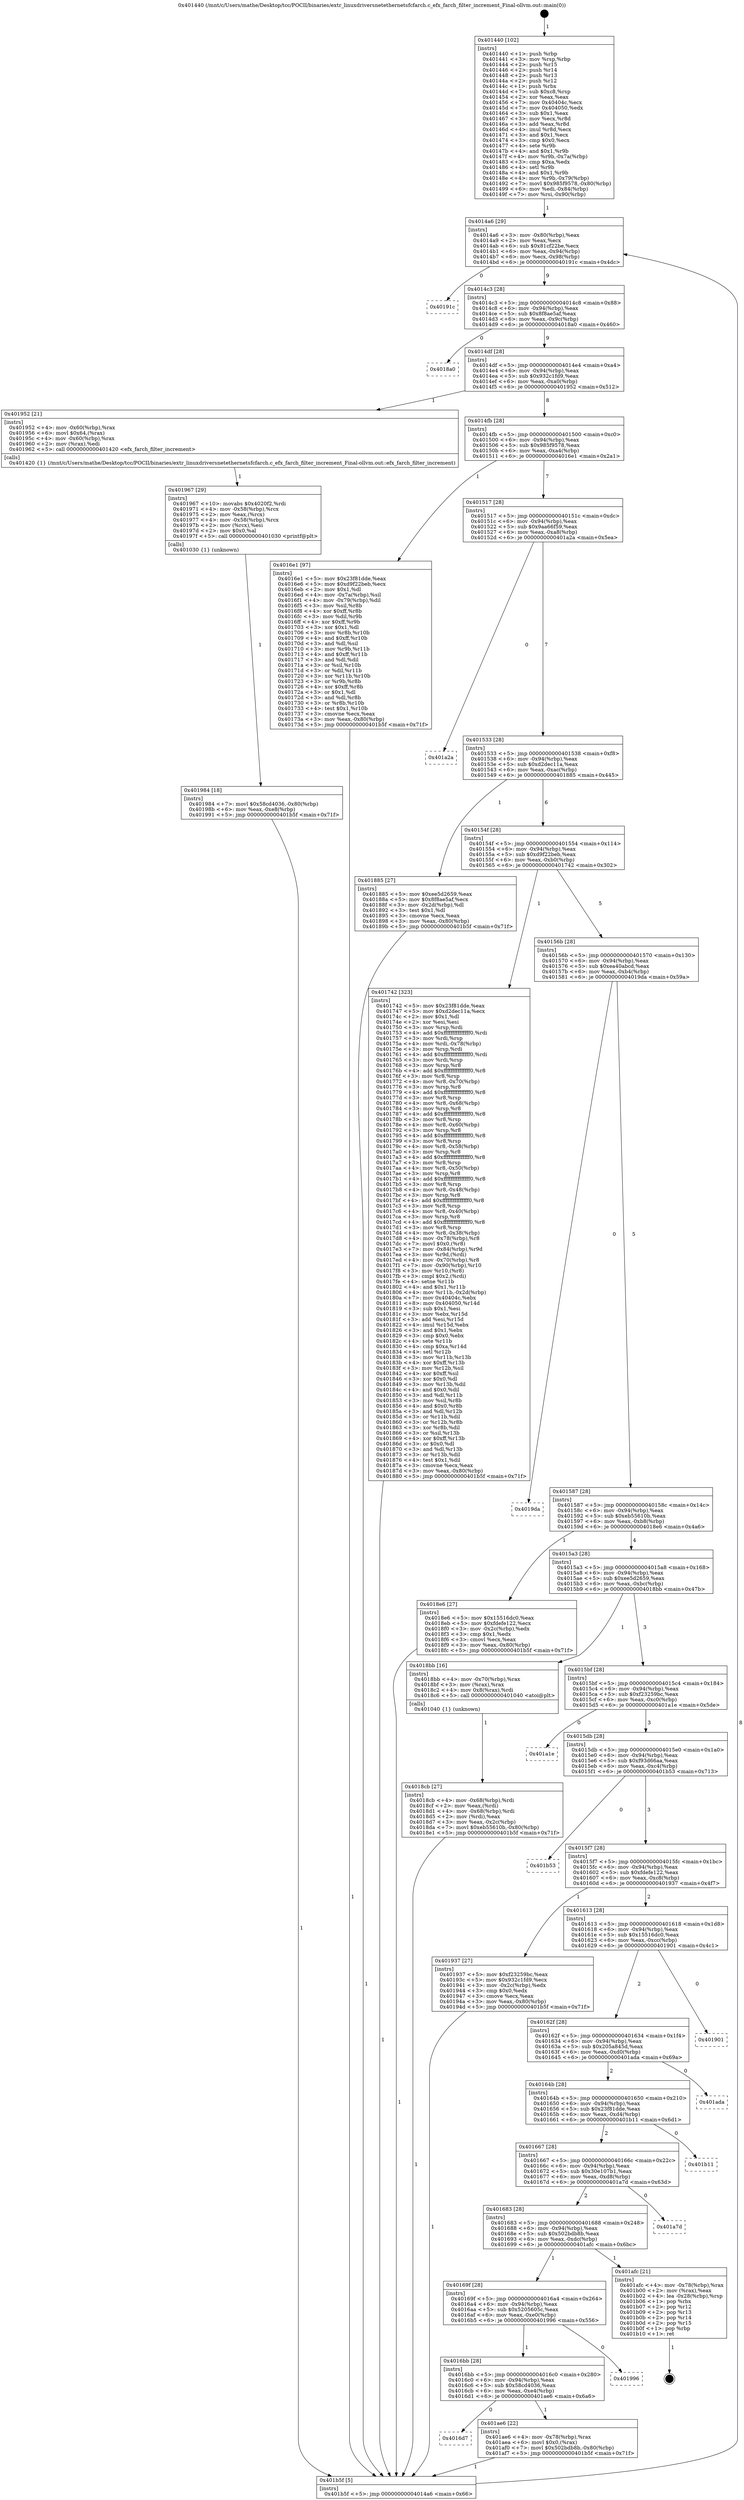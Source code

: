digraph "0x401440" {
  label = "0x401440 (/mnt/c/Users/mathe/Desktop/tcc/POCII/binaries/extr_linuxdriversnetethernetsfcfarch.c_efx_farch_filter_increment_Final-ollvm.out::main(0))"
  labelloc = "t"
  node[shape=record]

  Entry [label="",width=0.3,height=0.3,shape=circle,fillcolor=black,style=filled]
  "0x4014a6" [label="{
     0x4014a6 [29]\l
     | [instrs]\l
     &nbsp;&nbsp;0x4014a6 \<+3\>: mov -0x80(%rbp),%eax\l
     &nbsp;&nbsp;0x4014a9 \<+2\>: mov %eax,%ecx\l
     &nbsp;&nbsp;0x4014ab \<+6\>: sub $0x81cf22be,%ecx\l
     &nbsp;&nbsp;0x4014b1 \<+6\>: mov %eax,-0x94(%rbp)\l
     &nbsp;&nbsp;0x4014b7 \<+6\>: mov %ecx,-0x98(%rbp)\l
     &nbsp;&nbsp;0x4014bd \<+6\>: je 000000000040191c \<main+0x4dc\>\l
  }"]
  "0x40191c" [label="{
     0x40191c\l
  }", style=dashed]
  "0x4014c3" [label="{
     0x4014c3 [28]\l
     | [instrs]\l
     &nbsp;&nbsp;0x4014c3 \<+5\>: jmp 00000000004014c8 \<main+0x88\>\l
     &nbsp;&nbsp;0x4014c8 \<+6\>: mov -0x94(%rbp),%eax\l
     &nbsp;&nbsp;0x4014ce \<+5\>: sub $0x8f8ae5af,%eax\l
     &nbsp;&nbsp;0x4014d3 \<+6\>: mov %eax,-0x9c(%rbp)\l
     &nbsp;&nbsp;0x4014d9 \<+6\>: je 00000000004018a0 \<main+0x460\>\l
  }"]
  Exit [label="",width=0.3,height=0.3,shape=circle,fillcolor=black,style=filled,peripheries=2]
  "0x4018a0" [label="{
     0x4018a0\l
  }", style=dashed]
  "0x4014df" [label="{
     0x4014df [28]\l
     | [instrs]\l
     &nbsp;&nbsp;0x4014df \<+5\>: jmp 00000000004014e4 \<main+0xa4\>\l
     &nbsp;&nbsp;0x4014e4 \<+6\>: mov -0x94(%rbp),%eax\l
     &nbsp;&nbsp;0x4014ea \<+5\>: sub $0x932c1fd9,%eax\l
     &nbsp;&nbsp;0x4014ef \<+6\>: mov %eax,-0xa0(%rbp)\l
     &nbsp;&nbsp;0x4014f5 \<+6\>: je 0000000000401952 \<main+0x512\>\l
  }"]
  "0x4016d7" [label="{
     0x4016d7\l
  }", style=dashed]
  "0x401952" [label="{
     0x401952 [21]\l
     | [instrs]\l
     &nbsp;&nbsp;0x401952 \<+4\>: mov -0x60(%rbp),%rax\l
     &nbsp;&nbsp;0x401956 \<+6\>: movl $0x64,(%rax)\l
     &nbsp;&nbsp;0x40195c \<+4\>: mov -0x60(%rbp),%rax\l
     &nbsp;&nbsp;0x401960 \<+2\>: mov (%rax),%edi\l
     &nbsp;&nbsp;0x401962 \<+5\>: call 0000000000401420 \<efx_farch_filter_increment\>\l
     | [calls]\l
     &nbsp;&nbsp;0x401420 \{1\} (/mnt/c/Users/mathe/Desktop/tcc/POCII/binaries/extr_linuxdriversnetethernetsfcfarch.c_efx_farch_filter_increment_Final-ollvm.out::efx_farch_filter_increment)\l
  }"]
  "0x4014fb" [label="{
     0x4014fb [28]\l
     | [instrs]\l
     &nbsp;&nbsp;0x4014fb \<+5\>: jmp 0000000000401500 \<main+0xc0\>\l
     &nbsp;&nbsp;0x401500 \<+6\>: mov -0x94(%rbp),%eax\l
     &nbsp;&nbsp;0x401506 \<+5\>: sub $0x985f9578,%eax\l
     &nbsp;&nbsp;0x40150b \<+6\>: mov %eax,-0xa4(%rbp)\l
     &nbsp;&nbsp;0x401511 \<+6\>: je 00000000004016e1 \<main+0x2a1\>\l
  }"]
  "0x401ae6" [label="{
     0x401ae6 [22]\l
     | [instrs]\l
     &nbsp;&nbsp;0x401ae6 \<+4\>: mov -0x78(%rbp),%rax\l
     &nbsp;&nbsp;0x401aea \<+6\>: movl $0x0,(%rax)\l
     &nbsp;&nbsp;0x401af0 \<+7\>: movl $0x502bdb8b,-0x80(%rbp)\l
     &nbsp;&nbsp;0x401af7 \<+5\>: jmp 0000000000401b5f \<main+0x71f\>\l
  }"]
  "0x4016e1" [label="{
     0x4016e1 [97]\l
     | [instrs]\l
     &nbsp;&nbsp;0x4016e1 \<+5\>: mov $0x23f81dde,%eax\l
     &nbsp;&nbsp;0x4016e6 \<+5\>: mov $0xd9f22beb,%ecx\l
     &nbsp;&nbsp;0x4016eb \<+2\>: mov $0x1,%dl\l
     &nbsp;&nbsp;0x4016ed \<+4\>: mov -0x7a(%rbp),%sil\l
     &nbsp;&nbsp;0x4016f1 \<+4\>: mov -0x79(%rbp),%dil\l
     &nbsp;&nbsp;0x4016f5 \<+3\>: mov %sil,%r8b\l
     &nbsp;&nbsp;0x4016f8 \<+4\>: xor $0xff,%r8b\l
     &nbsp;&nbsp;0x4016fc \<+3\>: mov %dil,%r9b\l
     &nbsp;&nbsp;0x4016ff \<+4\>: xor $0xff,%r9b\l
     &nbsp;&nbsp;0x401703 \<+3\>: xor $0x1,%dl\l
     &nbsp;&nbsp;0x401706 \<+3\>: mov %r8b,%r10b\l
     &nbsp;&nbsp;0x401709 \<+4\>: and $0xff,%r10b\l
     &nbsp;&nbsp;0x40170d \<+3\>: and %dl,%sil\l
     &nbsp;&nbsp;0x401710 \<+3\>: mov %r9b,%r11b\l
     &nbsp;&nbsp;0x401713 \<+4\>: and $0xff,%r11b\l
     &nbsp;&nbsp;0x401717 \<+3\>: and %dl,%dil\l
     &nbsp;&nbsp;0x40171a \<+3\>: or %sil,%r10b\l
     &nbsp;&nbsp;0x40171d \<+3\>: or %dil,%r11b\l
     &nbsp;&nbsp;0x401720 \<+3\>: xor %r11b,%r10b\l
     &nbsp;&nbsp;0x401723 \<+3\>: or %r9b,%r8b\l
     &nbsp;&nbsp;0x401726 \<+4\>: xor $0xff,%r8b\l
     &nbsp;&nbsp;0x40172a \<+3\>: or $0x1,%dl\l
     &nbsp;&nbsp;0x40172d \<+3\>: and %dl,%r8b\l
     &nbsp;&nbsp;0x401730 \<+3\>: or %r8b,%r10b\l
     &nbsp;&nbsp;0x401733 \<+4\>: test $0x1,%r10b\l
     &nbsp;&nbsp;0x401737 \<+3\>: cmovne %ecx,%eax\l
     &nbsp;&nbsp;0x40173a \<+3\>: mov %eax,-0x80(%rbp)\l
     &nbsp;&nbsp;0x40173d \<+5\>: jmp 0000000000401b5f \<main+0x71f\>\l
  }"]
  "0x401517" [label="{
     0x401517 [28]\l
     | [instrs]\l
     &nbsp;&nbsp;0x401517 \<+5\>: jmp 000000000040151c \<main+0xdc\>\l
     &nbsp;&nbsp;0x40151c \<+6\>: mov -0x94(%rbp),%eax\l
     &nbsp;&nbsp;0x401522 \<+5\>: sub $0x9aa66f59,%eax\l
     &nbsp;&nbsp;0x401527 \<+6\>: mov %eax,-0xa8(%rbp)\l
     &nbsp;&nbsp;0x40152d \<+6\>: je 0000000000401a2a \<main+0x5ea\>\l
  }"]
  "0x401b5f" [label="{
     0x401b5f [5]\l
     | [instrs]\l
     &nbsp;&nbsp;0x401b5f \<+5\>: jmp 00000000004014a6 \<main+0x66\>\l
  }"]
  "0x401440" [label="{
     0x401440 [102]\l
     | [instrs]\l
     &nbsp;&nbsp;0x401440 \<+1\>: push %rbp\l
     &nbsp;&nbsp;0x401441 \<+3\>: mov %rsp,%rbp\l
     &nbsp;&nbsp;0x401444 \<+2\>: push %r15\l
     &nbsp;&nbsp;0x401446 \<+2\>: push %r14\l
     &nbsp;&nbsp;0x401448 \<+2\>: push %r13\l
     &nbsp;&nbsp;0x40144a \<+2\>: push %r12\l
     &nbsp;&nbsp;0x40144c \<+1\>: push %rbx\l
     &nbsp;&nbsp;0x40144d \<+7\>: sub $0xc8,%rsp\l
     &nbsp;&nbsp;0x401454 \<+2\>: xor %eax,%eax\l
     &nbsp;&nbsp;0x401456 \<+7\>: mov 0x40404c,%ecx\l
     &nbsp;&nbsp;0x40145d \<+7\>: mov 0x404050,%edx\l
     &nbsp;&nbsp;0x401464 \<+3\>: sub $0x1,%eax\l
     &nbsp;&nbsp;0x401467 \<+3\>: mov %ecx,%r8d\l
     &nbsp;&nbsp;0x40146a \<+3\>: add %eax,%r8d\l
     &nbsp;&nbsp;0x40146d \<+4\>: imul %r8d,%ecx\l
     &nbsp;&nbsp;0x401471 \<+3\>: and $0x1,%ecx\l
     &nbsp;&nbsp;0x401474 \<+3\>: cmp $0x0,%ecx\l
     &nbsp;&nbsp;0x401477 \<+4\>: sete %r9b\l
     &nbsp;&nbsp;0x40147b \<+4\>: and $0x1,%r9b\l
     &nbsp;&nbsp;0x40147f \<+4\>: mov %r9b,-0x7a(%rbp)\l
     &nbsp;&nbsp;0x401483 \<+3\>: cmp $0xa,%edx\l
     &nbsp;&nbsp;0x401486 \<+4\>: setl %r9b\l
     &nbsp;&nbsp;0x40148a \<+4\>: and $0x1,%r9b\l
     &nbsp;&nbsp;0x40148e \<+4\>: mov %r9b,-0x79(%rbp)\l
     &nbsp;&nbsp;0x401492 \<+7\>: movl $0x985f9578,-0x80(%rbp)\l
     &nbsp;&nbsp;0x401499 \<+6\>: mov %edi,-0x84(%rbp)\l
     &nbsp;&nbsp;0x40149f \<+7\>: mov %rsi,-0x90(%rbp)\l
  }"]
  "0x4016bb" [label="{
     0x4016bb [28]\l
     | [instrs]\l
     &nbsp;&nbsp;0x4016bb \<+5\>: jmp 00000000004016c0 \<main+0x280\>\l
     &nbsp;&nbsp;0x4016c0 \<+6\>: mov -0x94(%rbp),%eax\l
     &nbsp;&nbsp;0x4016c6 \<+5\>: sub $0x58cd4036,%eax\l
     &nbsp;&nbsp;0x4016cb \<+6\>: mov %eax,-0xe4(%rbp)\l
     &nbsp;&nbsp;0x4016d1 \<+6\>: je 0000000000401ae6 \<main+0x6a6\>\l
  }"]
  "0x401a2a" [label="{
     0x401a2a\l
  }", style=dashed]
  "0x401533" [label="{
     0x401533 [28]\l
     | [instrs]\l
     &nbsp;&nbsp;0x401533 \<+5\>: jmp 0000000000401538 \<main+0xf8\>\l
     &nbsp;&nbsp;0x401538 \<+6\>: mov -0x94(%rbp),%eax\l
     &nbsp;&nbsp;0x40153e \<+5\>: sub $0xd2dec11a,%eax\l
     &nbsp;&nbsp;0x401543 \<+6\>: mov %eax,-0xac(%rbp)\l
     &nbsp;&nbsp;0x401549 \<+6\>: je 0000000000401885 \<main+0x445\>\l
  }"]
  "0x401996" [label="{
     0x401996\l
  }", style=dashed]
  "0x401885" [label="{
     0x401885 [27]\l
     | [instrs]\l
     &nbsp;&nbsp;0x401885 \<+5\>: mov $0xee5d2659,%eax\l
     &nbsp;&nbsp;0x40188a \<+5\>: mov $0x8f8ae5af,%ecx\l
     &nbsp;&nbsp;0x40188f \<+3\>: mov -0x2d(%rbp),%dl\l
     &nbsp;&nbsp;0x401892 \<+3\>: test $0x1,%dl\l
     &nbsp;&nbsp;0x401895 \<+3\>: cmovne %ecx,%eax\l
     &nbsp;&nbsp;0x401898 \<+3\>: mov %eax,-0x80(%rbp)\l
     &nbsp;&nbsp;0x40189b \<+5\>: jmp 0000000000401b5f \<main+0x71f\>\l
  }"]
  "0x40154f" [label="{
     0x40154f [28]\l
     | [instrs]\l
     &nbsp;&nbsp;0x40154f \<+5\>: jmp 0000000000401554 \<main+0x114\>\l
     &nbsp;&nbsp;0x401554 \<+6\>: mov -0x94(%rbp),%eax\l
     &nbsp;&nbsp;0x40155a \<+5\>: sub $0xd9f22beb,%eax\l
     &nbsp;&nbsp;0x40155f \<+6\>: mov %eax,-0xb0(%rbp)\l
     &nbsp;&nbsp;0x401565 \<+6\>: je 0000000000401742 \<main+0x302\>\l
  }"]
  "0x40169f" [label="{
     0x40169f [28]\l
     | [instrs]\l
     &nbsp;&nbsp;0x40169f \<+5\>: jmp 00000000004016a4 \<main+0x264\>\l
     &nbsp;&nbsp;0x4016a4 \<+6\>: mov -0x94(%rbp),%eax\l
     &nbsp;&nbsp;0x4016aa \<+5\>: sub $0x5205605c,%eax\l
     &nbsp;&nbsp;0x4016af \<+6\>: mov %eax,-0xe0(%rbp)\l
     &nbsp;&nbsp;0x4016b5 \<+6\>: je 0000000000401996 \<main+0x556\>\l
  }"]
  "0x401742" [label="{
     0x401742 [323]\l
     | [instrs]\l
     &nbsp;&nbsp;0x401742 \<+5\>: mov $0x23f81dde,%eax\l
     &nbsp;&nbsp;0x401747 \<+5\>: mov $0xd2dec11a,%ecx\l
     &nbsp;&nbsp;0x40174c \<+2\>: mov $0x1,%dl\l
     &nbsp;&nbsp;0x40174e \<+2\>: xor %esi,%esi\l
     &nbsp;&nbsp;0x401750 \<+3\>: mov %rsp,%rdi\l
     &nbsp;&nbsp;0x401753 \<+4\>: add $0xfffffffffffffff0,%rdi\l
     &nbsp;&nbsp;0x401757 \<+3\>: mov %rdi,%rsp\l
     &nbsp;&nbsp;0x40175a \<+4\>: mov %rdi,-0x78(%rbp)\l
     &nbsp;&nbsp;0x40175e \<+3\>: mov %rsp,%rdi\l
     &nbsp;&nbsp;0x401761 \<+4\>: add $0xfffffffffffffff0,%rdi\l
     &nbsp;&nbsp;0x401765 \<+3\>: mov %rdi,%rsp\l
     &nbsp;&nbsp;0x401768 \<+3\>: mov %rsp,%r8\l
     &nbsp;&nbsp;0x40176b \<+4\>: add $0xfffffffffffffff0,%r8\l
     &nbsp;&nbsp;0x40176f \<+3\>: mov %r8,%rsp\l
     &nbsp;&nbsp;0x401772 \<+4\>: mov %r8,-0x70(%rbp)\l
     &nbsp;&nbsp;0x401776 \<+3\>: mov %rsp,%r8\l
     &nbsp;&nbsp;0x401779 \<+4\>: add $0xfffffffffffffff0,%r8\l
     &nbsp;&nbsp;0x40177d \<+3\>: mov %r8,%rsp\l
     &nbsp;&nbsp;0x401780 \<+4\>: mov %r8,-0x68(%rbp)\l
     &nbsp;&nbsp;0x401784 \<+3\>: mov %rsp,%r8\l
     &nbsp;&nbsp;0x401787 \<+4\>: add $0xfffffffffffffff0,%r8\l
     &nbsp;&nbsp;0x40178b \<+3\>: mov %r8,%rsp\l
     &nbsp;&nbsp;0x40178e \<+4\>: mov %r8,-0x60(%rbp)\l
     &nbsp;&nbsp;0x401792 \<+3\>: mov %rsp,%r8\l
     &nbsp;&nbsp;0x401795 \<+4\>: add $0xfffffffffffffff0,%r8\l
     &nbsp;&nbsp;0x401799 \<+3\>: mov %r8,%rsp\l
     &nbsp;&nbsp;0x40179c \<+4\>: mov %r8,-0x58(%rbp)\l
     &nbsp;&nbsp;0x4017a0 \<+3\>: mov %rsp,%r8\l
     &nbsp;&nbsp;0x4017a3 \<+4\>: add $0xfffffffffffffff0,%r8\l
     &nbsp;&nbsp;0x4017a7 \<+3\>: mov %r8,%rsp\l
     &nbsp;&nbsp;0x4017aa \<+4\>: mov %r8,-0x50(%rbp)\l
     &nbsp;&nbsp;0x4017ae \<+3\>: mov %rsp,%r8\l
     &nbsp;&nbsp;0x4017b1 \<+4\>: add $0xfffffffffffffff0,%r8\l
     &nbsp;&nbsp;0x4017b5 \<+3\>: mov %r8,%rsp\l
     &nbsp;&nbsp;0x4017b8 \<+4\>: mov %r8,-0x48(%rbp)\l
     &nbsp;&nbsp;0x4017bc \<+3\>: mov %rsp,%r8\l
     &nbsp;&nbsp;0x4017bf \<+4\>: add $0xfffffffffffffff0,%r8\l
     &nbsp;&nbsp;0x4017c3 \<+3\>: mov %r8,%rsp\l
     &nbsp;&nbsp;0x4017c6 \<+4\>: mov %r8,-0x40(%rbp)\l
     &nbsp;&nbsp;0x4017ca \<+3\>: mov %rsp,%r8\l
     &nbsp;&nbsp;0x4017cd \<+4\>: add $0xfffffffffffffff0,%r8\l
     &nbsp;&nbsp;0x4017d1 \<+3\>: mov %r8,%rsp\l
     &nbsp;&nbsp;0x4017d4 \<+4\>: mov %r8,-0x38(%rbp)\l
     &nbsp;&nbsp;0x4017d8 \<+4\>: mov -0x78(%rbp),%r8\l
     &nbsp;&nbsp;0x4017dc \<+7\>: movl $0x0,(%r8)\l
     &nbsp;&nbsp;0x4017e3 \<+7\>: mov -0x84(%rbp),%r9d\l
     &nbsp;&nbsp;0x4017ea \<+3\>: mov %r9d,(%rdi)\l
     &nbsp;&nbsp;0x4017ed \<+4\>: mov -0x70(%rbp),%r8\l
     &nbsp;&nbsp;0x4017f1 \<+7\>: mov -0x90(%rbp),%r10\l
     &nbsp;&nbsp;0x4017f8 \<+3\>: mov %r10,(%r8)\l
     &nbsp;&nbsp;0x4017fb \<+3\>: cmpl $0x2,(%rdi)\l
     &nbsp;&nbsp;0x4017fe \<+4\>: setne %r11b\l
     &nbsp;&nbsp;0x401802 \<+4\>: and $0x1,%r11b\l
     &nbsp;&nbsp;0x401806 \<+4\>: mov %r11b,-0x2d(%rbp)\l
     &nbsp;&nbsp;0x40180a \<+7\>: mov 0x40404c,%ebx\l
     &nbsp;&nbsp;0x401811 \<+8\>: mov 0x404050,%r14d\l
     &nbsp;&nbsp;0x401819 \<+3\>: sub $0x1,%esi\l
     &nbsp;&nbsp;0x40181c \<+3\>: mov %ebx,%r15d\l
     &nbsp;&nbsp;0x40181f \<+3\>: add %esi,%r15d\l
     &nbsp;&nbsp;0x401822 \<+4\>: imul %r15d,%ebx\l
     &nbsp;&nbsp;0x401826 \<+3\>: and $0x1,%ebx\l
     &nbsp;&nbsp;0x401829 \<+3\>: cmp $0x0,%ebx\l
     &nbsp;&nbsp;0x40182c \<+4\>: sete %r11b\l
     &nbsp;&nbsp;0x401830 \<+4\>: cmp $0xa,%r14d\l
     &nbsp;&nbsp;0x401834 \<+4\>: setl %r12b\l
     &nbsp;&nbsp;0x401838 \<+3\>: mov %r11b,%r13b\l
     &nbsp;&nbsp;0x40183b \<+4\>: xor $0xff,%r13b\l
     &nbsp;&nbsp;0x40183f \<+3\>: mov %r12b,%sil\l
     &nbsp;&nbsp;0x401842 \<+4\>: xor $0xff,%sil\l
     &nbsp;&nbsp;0x401846 \<+3\>: xor $0x0,%dl\l
     &nbsp;&nbsp;0x401849 \<+3\>: mov %r13b,%dil\l
     &nbsp;&nbsp;0x40184c \<+4\>: and $0x0,%dil\l
     &nbsp;&nbsp;0x401850 \<+3\>: and %dl,%r11b\l
     &nbsp;&nbsp;0x401853 \<+3\>: mov %sil,%r8b\l
     &nbsp;&nbsp;0x401856 \<+4\>: and $0x0,%r8b\l
     &nbsp;&nbsp;0x40185a \<+3\>: and %dl,%r12b\l
     &nbsp;&nbsp;0x40185d \<+3\>: or %r11b,%dil\l
     &nbsp;&nbsp;0x401860 \<+3\>: or %r12b,%r8b\l
     &nbsp;&nbsp;0x401863 \<+3\>: xor %r8b,%dil\l
     &nbsp;&nbsp;0x401866 \<+3\>: or %sil,%r13b\l
     &nbsp;&nbsp;0x401869 \<+4\>: xor $0xff,%r13b\l
     &nbsp;&nbsp;0x40186d \<+3\>: or $0x0,%dl\l
     &nbsp;&nbsp;0x401870 \<+3\>: and %dl,%r13b\l
     &nbsp;&nbsp;0x401873 \<+3\>: or %r13b,%dil\l
     &nbsp;&nbsp;0x401876 \<+4\>: test $0x1,%dil\l
     &nbsp;&nbsp;0x40187a \<+3\>: cmovne %ecx,%eax\l
     &nbsp;&nbsp;0x40187d \<+3\>: mov %eax,-0x80(%rbp)\l
     &nbsp;&nbsp;0x401880 \<+5\>: jmp 0000000000401b5f \<main+0x71f\>\l
  }"]
  "0x40156b" [label="{
     0x40156b [28]\l
     | [instrs]\l
     &nbsp;&nbsp;0x40156b \<+5\>: jmp 0000000000401570 \<main+0x130\>\l
     &nbsp;&nbsp;0x401570 \<+6\>: mov -0x94(%rbp),%eax\l
     &nbsp;&nbsp;0x401576 \<+5\>: sub $0xea40abcd,%eax\l
     &nbsp;&nbsp;0x40157b \<+6\>: mov %eax,-0xb4(%rbp)\l
     &nbsp;&nbsp;0x401581 \<+6\>: je 00000000004019da \<main+0x59a\>\l
  }"]
  "0x401afc" [label="{
     0x401afc [21]\l
     | [instrs]\l
     &nbsp;&nbsp;0x401afc \<+4\>: mov -0x78(%rbp),%rax\l
     &nbsp;&nbsp;0x401b00 \<+2\>: mov (%rax),%eax\l
     &nbsp;&nbsp;0x401b02 \<+4\>: lea -0x28(%rbp),%rsp\l
     &nbsp;&nbsp;0x401b06 \<+1\>: pop %rbx\l
     &nbsp;&nbsp;0x401b07 \<+2\>: pop %r12\l
     &nbsp;&nbsp;0x401b09 \<+2\>: pop %r13\l
     &nbsp;&nbsp;0x401b0b \<+2\>: pop %r14\l
     &nbsp;&nbsp;0x401b0d \<+2\>: pop %r15\l
     &nbsp;&nbsp;0x401b0f \<+1\>: pop %rbp\l
     &nbsp;&nbsp;0x401b10 \<+1\>: ret\l
  }"]
  "0x401683" [label="{
     0x401683 [28]\l
     | [instrs]\l
     &nbsp;&nbsp;0x401683 \<+5\>: jmp 0000000000401688 \<main+0x248\>\l
     &nbsp;&nbsp;0x401688 \<+6\>: mov -0x94(%rbp),%eax\l
     &nbsp;&nbsp;0x40168e \<+5\>: sub $0x502bdb8b,%eax\l
     &nbsp;&nbsp;0x401693 \<+6\>: mov %eax,-0xdc(%rbp)\l
     &nbsp;&nbsp;0x401699 \<+6\>: je 0000000000401afc \<main+0x6bc\>\l
  }"]
  "0x4019da" [label="{
     0x4019da\l
  }", style=dashed]
  "0x401587" [label="{
     0x401587 [28]\l
     | [instrs]\l
     &nbsp;&nbsp;0x401587 \<+5\>: jmp 000000000040158c \<main+0x14c\>\l
     &nbsp;&nbsp;0x40158c \<+6\>: mov -0x94(%rbp),%eax\l
     &nbsp;&nbsp;0x401592 \<+5\>: sub $0xeb55610b,%eax\l
     &nbsp;&nbsp;0x401597 \<+6\>: mov %eax,-0xb8(%rbp)\l
     &nbsp;&nbsp;0x40159d \<+6\>: je 00000000004018e6 \<main+0x4a6\>\l
  }"]
  "0x401a7d" [label="{
     0x401a7d\l
  }", style=dashed]
  "0x4018e6" [label="{
     0x4018e6 [27]\l
     | [instrs]\l
     &nbsp;&nbsp;0x4018e6 \<+5\>: mov $0x15516dc0,%eax\l
     &nbsp;&nbsp;0x4018eb \<+5\>: mov $0xfdefe122,%ecx\l
     &nbsp;&nbsp;0x4018f0 \<+3\>: mov -0x2c(%rbp),%edx\l
     &nbsp;&nbsp;0x4018f3 \<+3\>: cmp $0x1,%edx\l
     &nbsp;&nbsp;0x4018f6 \<+3\>: cmovl %ecx,%eax\l
     &nbsp;&nbsp;0x4018f9 \<+3\>: mov %eax,-0x80(%rbp)\l
     &nbsp;&nbsp;0x4018fc \<+5\>: jmp 0000000000401b5f \<main+0x71f\>\l
  }"]
  "0x4015a3" [label="{
     0x4015a3 [28]\l
     | [instrs]\l
     &nbsp;&nbsp;0x4015a3 \<+5\>: jmp 00000000004015a8 \<main+0x168\>\l
     &nbsp;&nbsp;0x4015a8 \<+6\>: mov -0x94(%rbp),%eax\l
     &nbsp;&nbsp;0x4015ae \<+5\>: sub $0xee5d2659,%eax\l
     &nbsp;&nbsp;0x4015b3 \<+6\>: mov %eax,-0xbc(%rbp)\l
     &nbsp;&nbsp;0x4015b9 \<+6\>: je 00000000004018bb \<main+0x47b\>\l
  }"]
  "0x401667" [label="{
     0x401667 [28]\l
     | [instrs]\l
     &nbsp;&nbsp;0x401667 \<+5\>: jmp 000000000040166c \<main+0x22c\>\l
     &nbsp;&nbsp;0x40166c \<+6\>: mov -0x94(%rbp),%eax\l
     &nbsp;&nbsp;0x401672 \<+5\>: sub $0x30e107b1,%eax\l
     &nbsp;&nbsp;0x401677 \<+6\>: mov %eax,-0xd8(%rbp)\l
     &nbsp;&nbsp;0x40167d \<+6\>: je 0000000000401a7d \<main+0x63d\>\l
  }"]
  "0x4018bb" [label="{
     0x4018bb [16]\l
     | [instrs]\l
     &nbsp;&nbsp;0x4018bb \<+4\>: mov -0x70(%rbp),%rax\l
     &nbsp;&nbsp;0x4018bf \<+3\>: mov (%rax),%rax\l
     &nbsp;&nbsp;0x4018c2 \<+4\>: mov 0x8(%rax),%rdi\l
     &nbsp;&nbsp;0x4018c6 \<+5\>: call 0000000000401040 \<atoi@plt\>\l
     | [calls]\l
     &nbsp;&nbsp;0x401040 \{1\} (unknown)\l
  }"]
  "0x4015bf" [label="{
     0x4015bf [28]\l
     | [instrs]\l
     &nbsp;&nbsp;0x4015bf \<+5\>: jmp 00000000004015c4 \<main+0x184\>\l
     &nbsp;&nbsp;0x4015c4 \<+6\>: mov -0x94(%rbp),%eax\l
     &nbsp;&nbsp;0x4015ca \<+5\>: sub $0xf23259bc,%eax\l
     &nbsp;&nbsp;0x4015cf \<+6\>: mov %eax,-0xc0(%rbp)\l
     &nbsp;&nbsp;0x4015d5 \<+6\>: je 0000000000401a1e \<main+0x5de\>\l
  }"]
  "0x4018cb" [label="{
     0x4018cb [27]\l
     | [instrs]\l
     &nbsp;&nbsp;0x4018cb \<+4\>: mov -0x68(%rbp),%rdi\l
     &nbsp;&nbsp;0x4018cf \<+2\>: mov %eax,(%rdi)\l
     &nbsp;&nbsp;0x4018d1 \<+4\>: mov -0x68(%rbp),%rdi\l
     &nbsp;&nbsp;0x4018d5 \<+2\>: mov (%rdi),%eax\l
     &nbsp;&nbsp;0x4018d7 \<+3\>: mov %eax,-0x2c(%rbp)\l
     &nbsp;&nbsp;0x4018da \<+7\>: movl $0xeb55610b,-0x80(%rbp)\l
     &nbsp;&nbsp;0x4018e1 \<+5\>: jmp 0000000000401b5f \<main+0x71f\>\l
  }"]
  "0x401b11" [label="{
     0x401b11\l
  }", style=dashed]
  "0x401a1e" [label="{
     0x401a1e\l
  }", style=dashed]
  "0x4015db" [label="{
     0x4015db [28]\l
     | [instrs]\l
     &nbsp;&nbsp;0x4015db \<+5\>: jmp 00000000004015e0 \<main+0x1a0\>\l
     &nbsp;&nbsp;0x4015e0 \<+6\>: mov -0x94(%rbp),%eax\l
     &nbsp;&nbsp;0x4015e6 \<+5\>: sub $0xf93d66aa,%eax\l
     &nbsp;&nbsp;0x4015eb \<+6\>: mov %eax,-0xc4(%rbp)\l
     &nbsp;&nbsp;0x4015f1 \<+6\>: je 0000000000401b53 \<main+0x713\>\l
  }"]
  "0x40164b" [label="{
     0x40164b [28]\l
     | [instrs]\l
     &nbsp;&nbsp;0x40164b \<+5\>: jmp 0000000000401650 \<main+0x210\>\l
     &nbsp;&nbsp;0x401650 \<+6\>: mov -0x94(%rbp),%eax\l
     &nbsp;&nbsp;0x401656 \<+5\>: sub $0x23f81dde,%eax\l
     &nbsp;&nbsp;0x40165b \<+6\>: mov %eax,-0xd4(%rbp)\l
     &nbsp;&nbsp;0x401661 \<+6\>: je 0000000000401b11 \<main+0x6d1\>\l
  }"]
  "0x401b53" [label="{
     0x401b53\l
  }", style=dashed]
  "0x4015f7" [label="{
     0x4015f7 [28]\l
     | [instrs]\l
     &nbsp;&nbsp;0x4015f7 \<+5\>: jmp 00000000004015fc \<main+0x1bc\>\l
     &nbsp;&nbsp;0x4015fc \<+6\>: mov -0x94(%rbp),%eax\l
     &nbsp;&nbsp;0x401602 \<+5\>: sub $0xfdefe122,%eax\l
     &nbsp;&nbsp;0x401607 \<+6\>: mov %eax,-0xc8(%rbp)\l
     &nbsp;&nbsp;0x40160d \<+6\>: je 0000000000401937 \<main+0x4f7\>\l
  }"]
  "0x401ada" [label="{
     0x401ada\l
  }", style=dashed]
  "0x401937" [label="{
     0x401937 [27]\l
     | [instrs]\l
     &nbsp;&nbsp;0x401937 \<+5\>: mov $0xf23259bc,%eax\l
     &nbsp;&nbsp;0x40193c \<+5\>: mov $0x932c1fd9,%ecx\l
     &nbsp;&nbsp;0x401941 \<+3\>: mov -0x2c(%rbp),%edx\l
     &nbsp;&nbsp;0x401944 \<+3\>: cmp $0x0,%edx\l
     &nbsp;&nbsp;0x401947 \<+3\>: cmove %ecx,%eax\l
     &nbsp;&nbsp;0x40194a \<+3\>: mov %eax,-0x80(%rbp)\l
     &nbsp;&nbsp;0x40194d \<+5\>: jmp 0000000000401b5f \<main+0x71f\>\l
  }"]
  "0x401613" [label="{
     0x401613 [28]\l
     | [instrs]\l
     &nbsp;&nbsp;0x401613 \<+5\>: jmp 0000000000401618 \<main+0x1d8\>\l
     &nbsp;&nbsp;0x401618 \<+6\>: mov -0x94(%rbp),%eax\l
     &nbsp;&nbsp;0x40161e \<+5\>: sub $0x15516dc0,%eax\l
     &nbsp;&nbsp;0x401623 \<+6\>: mov %eax,-0xcc(%rbp)\l
     &nbsp;&nbsp;0x401629 \<+6\>: je 0000000000401901 \<main+0x4c1\>\l
  }"]
  "0x401967" [label="{
     0x401967 [29]\l
     | [instrs]\l
     &nbsp;&nbsp;0x401967 \<+10\>: movabs $0x4020f2,%rdi\l
     &nbsp;&nbsp;0x401971 \<+4\>: mov -0x58(%rbp),%rcx\l
     &nbsp;&nbsp;0x401975 \<+2\>: mov %eax,(%rcx)\l
     &nbsp;&nbsp;0x401977 \<+4\>: mov -0x58(%rbp),%rcx\l
     &nbsp;&nbsp;0x40197b \<+2\>: mov (%rcx),%esi\l
     &nbsp;&nbsp;0x40197d \<+2\>: mov $0x0,%al\l
     &nbsp;&nbsp;0x40197f \<+5\>: call 0000000000401030 \<printf@plt\>\l
     | [calls]\l
     &nbsp;&nbsp;0x401030 \{1\} (unknown)\l
  }"]
  "0x401984" [label="{
     0x401984 [18]\l
     | [instrs]\l
     &nbsp;&nbsp;0x401984 \<+7\>: movl $0x58cd4036,-0x80(%rbp)\l
     &nbsp;&nbsp;0x40198b \<+6\>: mov %eax,-0xe8(%rbp)\l
     &nbsp;&nbsp;0x401991 \<+5\>: jmp 0000000000401b5f \<main+0x71f\>\l
  }"]
  "0x40162f" [label="{
     0x40162f [28]\l
     | [instrs]\l
     &nbsp;&nbsp;0x40162f \<+5\>: jmp 0000000000401634 \<main+0x1f4\>\l
     &nbsp;&nbsp;0x401634 \<+6\>: mov -0x94(%rbp),%eax\l
     &nbsp;&nbsp;0x40163a \<+5\>: sub $0x205a845d,%eax\l
     &nbsp;&nbsp;0x40163f \<+6\>: mov %eax,-0xd0(%rbp)\l
     &nbsp;&nbsp;0x401645 \<+6\>: je 0000000000401ada \<main+0x69a\>\l
  }"]
  "0x401901" [label="{
     0x401901\l
  }", style=dashed]
  Entry -> "0x401440" [label=" 1"]
  "0x4014a6" -> "0x40191c" [label=" 0"]
  "0x4014a6" -> "0x4014c3" [label=" 9"]
  "0x401afc" -> Exit [label=" 1"]
  "0x4014c3" -> "0x4018a0" [label=" 0"]
  "0x4014c3" -> "0x4014df" [label=" 9"]
  "0x401ae6" -> "0x401b5f" [label=" 1"]
  "0x4014df" -> "0x401952" [label=" 1"]
  "0x4014df" -> "0x4014fb" [label=" 8"]
  "0x4016bb" -> "0x4016d7" [label=" 0"]
  "0x4014fb" -> "0x4016e1" [label=" 1"]
  "0x4014fb" -> "0x401517" [label=" 7"]
  "0x4016e1" -> "0x401b5f" [label=" 1"]
  "0x401440" -> "0x4014a6" [label=" 1"]
  "0x401b5f" -> "0x4014a6" [label=" 8"]
  "0x4016bb" -> "0x401ae6" [label=" 1"]
  "0x401517" -> "0x401a2a" [label=" 0"]
  "0x401517" -> "0x401533" [label=" 7"]
  "0x40169f" -> "0x4016bb" [label=" 1"]
  "0x401533" -> "0x401885" [label=" 1"]
  "0x401533" -> "0x40154f" [label=" 6"]
  "0x40169f" -> "0x401996" [label=" 0"]
  "0x40154f" -> "0x401742" [label=" 1"]
  "0x40154f" -> "0x40156b" [label=" 5"]
  "0x401683" -> "0x40169f" [label=" 1"]
  "0x401742" -> "0x401b5f" [label=" 1"]
  "0x401885" -> "0x401b5f" [label=" 1"]
  "0x401683" -> "0x401afc" [label=" 1"]
  "0x40156b" -> "0x4019da" [label=" 0"]
  "0x40156b" -> "0x401587" [label=" 5"]
  "0x401667" -> "0x401683" [label=" 2"]
  "0x401587" -> "0x4018e6" [label=" 1"]
  "0x401587" -> "0x4015a3" [label=" 4"]
  "0x401667" -> "0x401a7d" [label=" 0"]
  "0x4015a3" -> "0x4018bb" [label=" 1"]
  "0x4015a3" -> "0x4015bf" [label=" 3"]
  "0x4018bb" -> "0x4018cb" [label=" 1"]
  "0x4018cb" -> "0x401b5f" [label=" 1"]
  "0x4018e6" -> "0x401b5f" [label=" 1"]
  "0x40164b" -> "0x401667" [label=" 2"]
  "0x4015bf" -> "0x401a1e" [label=" 0"]
  "0x4015bf" -> "0x4015db" [label=" 3"]
  "0x40164b" -> "0x401b11" [label=" 0"]
  "0x4015db" -> "0x401b53" [label=" 0"]
  "0x4015db" -> "0x4015f7" [label=" 3"]
  "0x40162f" -> "0x40164b" [label=" 2"]
  "0x4015f7" -> "0x401937" [label=" 1"]
  "0x4015f7" -> "0x401613" [label=" 2"]
  "0x401937" -> "0x401b5f" [label=" 1"]
  "0x401952" -> "0x401967" [label=" 1"]
  "0x401967" -> "0x401984" [label=" 1"]
  "0x401984" -> "0x401b5f" [label=" 1"]
  "0x40162f" -> "0x401ada" [label=" 0"]
  "0x401613" -> "0x401901" [label=" 0"]
  "0x401613" -> "0x40162f" [label=" 2"]
}
